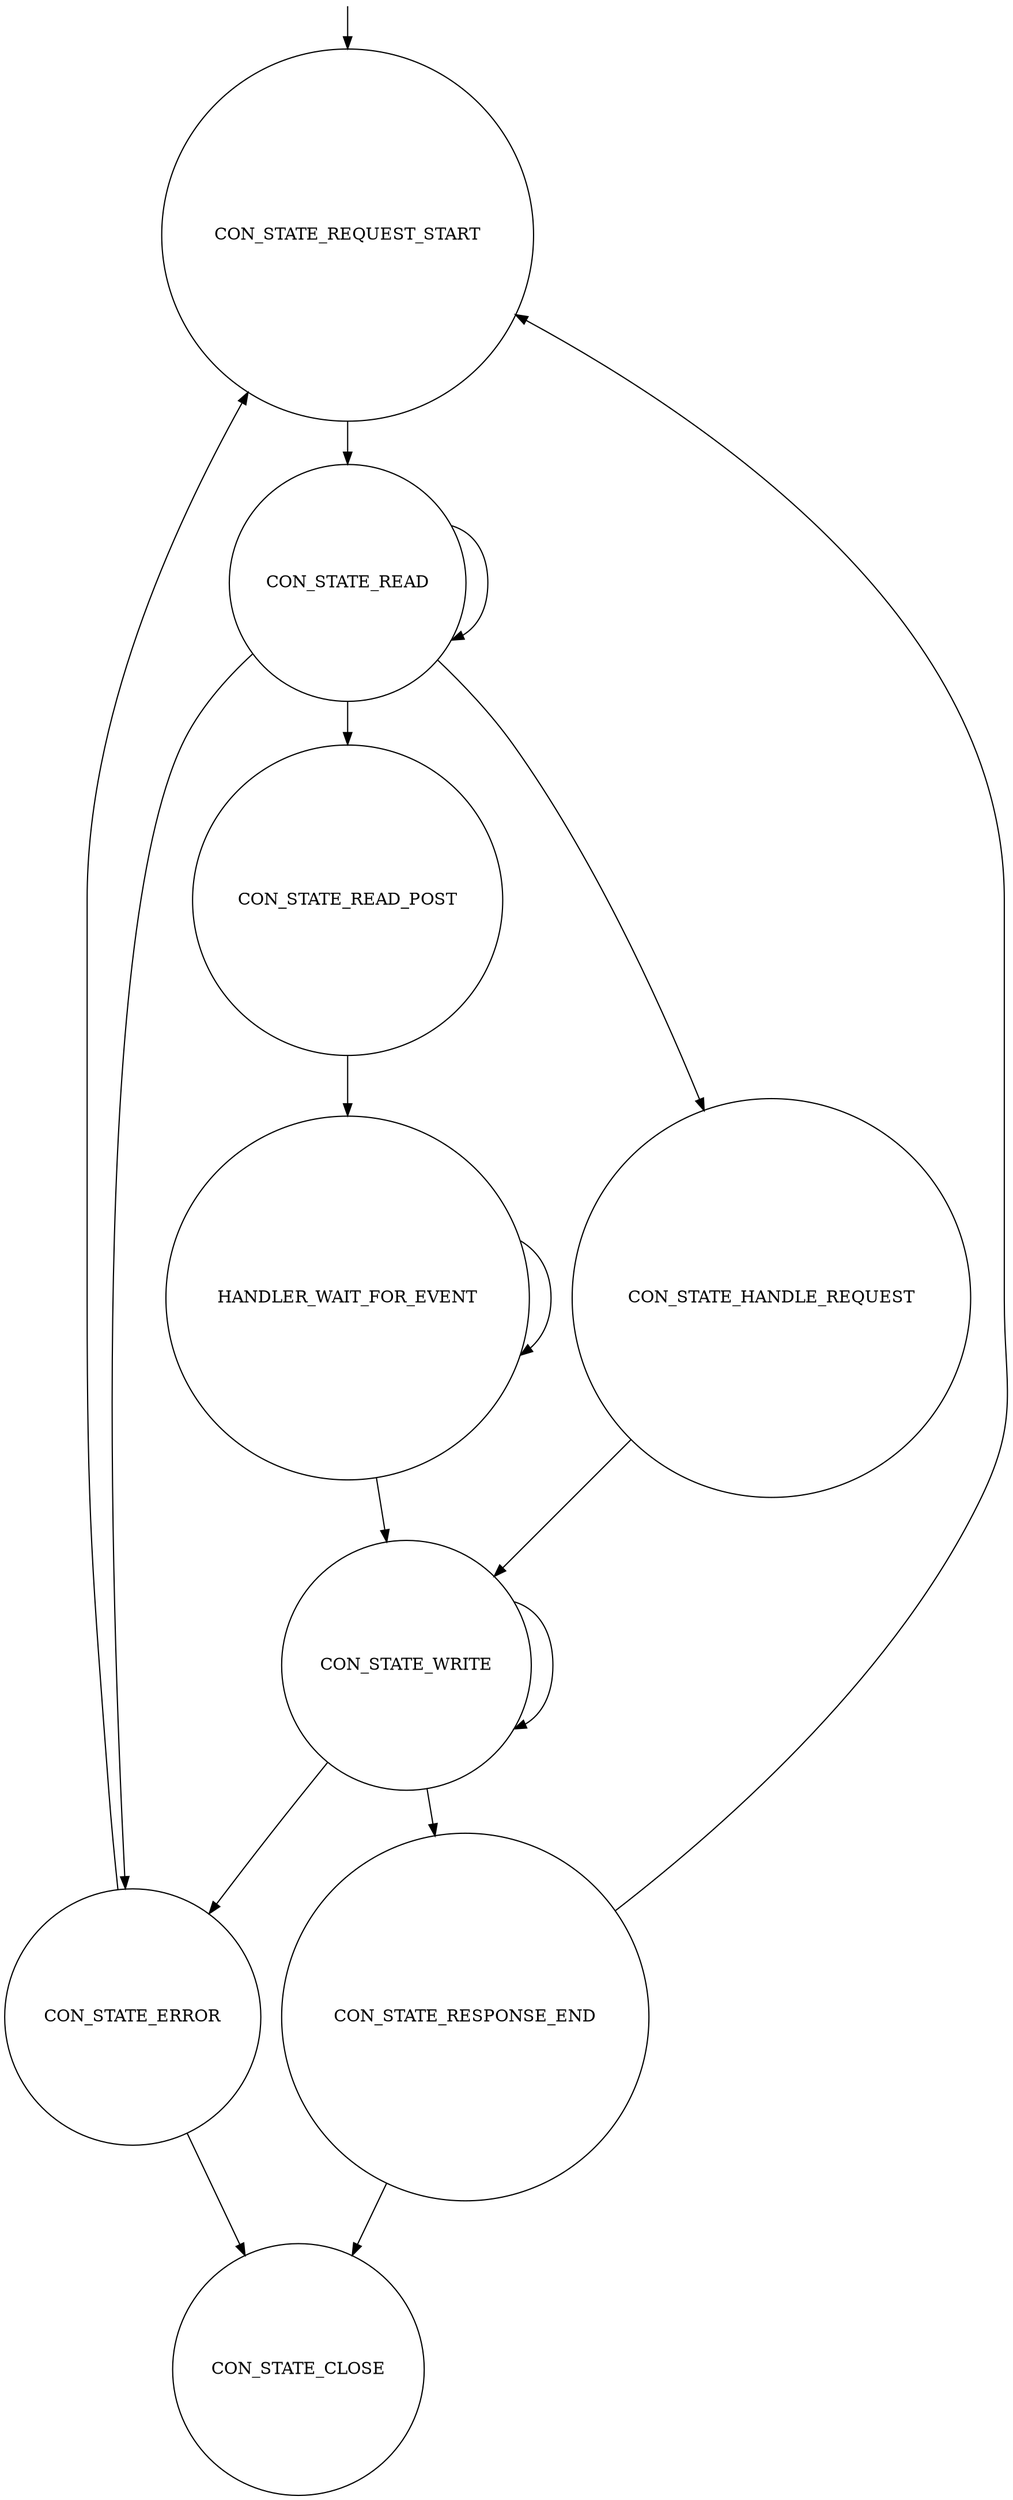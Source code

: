 digraph g {

	c0 [shape="circle" label="CON_STATE_REQUEST_START"];
	c1 [shape="circle" label="CON_STATE_READ"];
	c2 [shape="circle" label="CON_STATE_HANDLE_REQUEST"];
	c3 [shape="circle" label="CON_STATE_READ_POST"];
	c4 [shape="circle" label="CON_STATE_WRITE"];	
	c5 [shape="circle" label="CON_STATE_ERROR"];
	c6 [shape="circle" label="CON_STATE_RESPONSE_END"];
	c7 [shape="circle" label="CON_STATE_CLOSE"];
	h2 [shape="circle" label="HANDLER_WAIT_FOR_EVENT"];

	c0 -> c1
	c1 -> c1
	c1 -> c2
	c2 -> c4
	
	c1 -> c5
	c1 -> c3 
	
	c3 -> h2	
	h2 -> h2
	h2 -> c4
	
	c4 -> c4;

	c4 -> c5;
	c4 -> c6;

	c6 -> c7;
	c6 -> c0;
	c5 -> c7;
	c5 -> c0;

__start0 [label="" shape="none" width="0" height="0"];
__start0 -> c0;

}

//dot -Tsvg Lighttpd_clean.dot > Lighttpd_clean.png